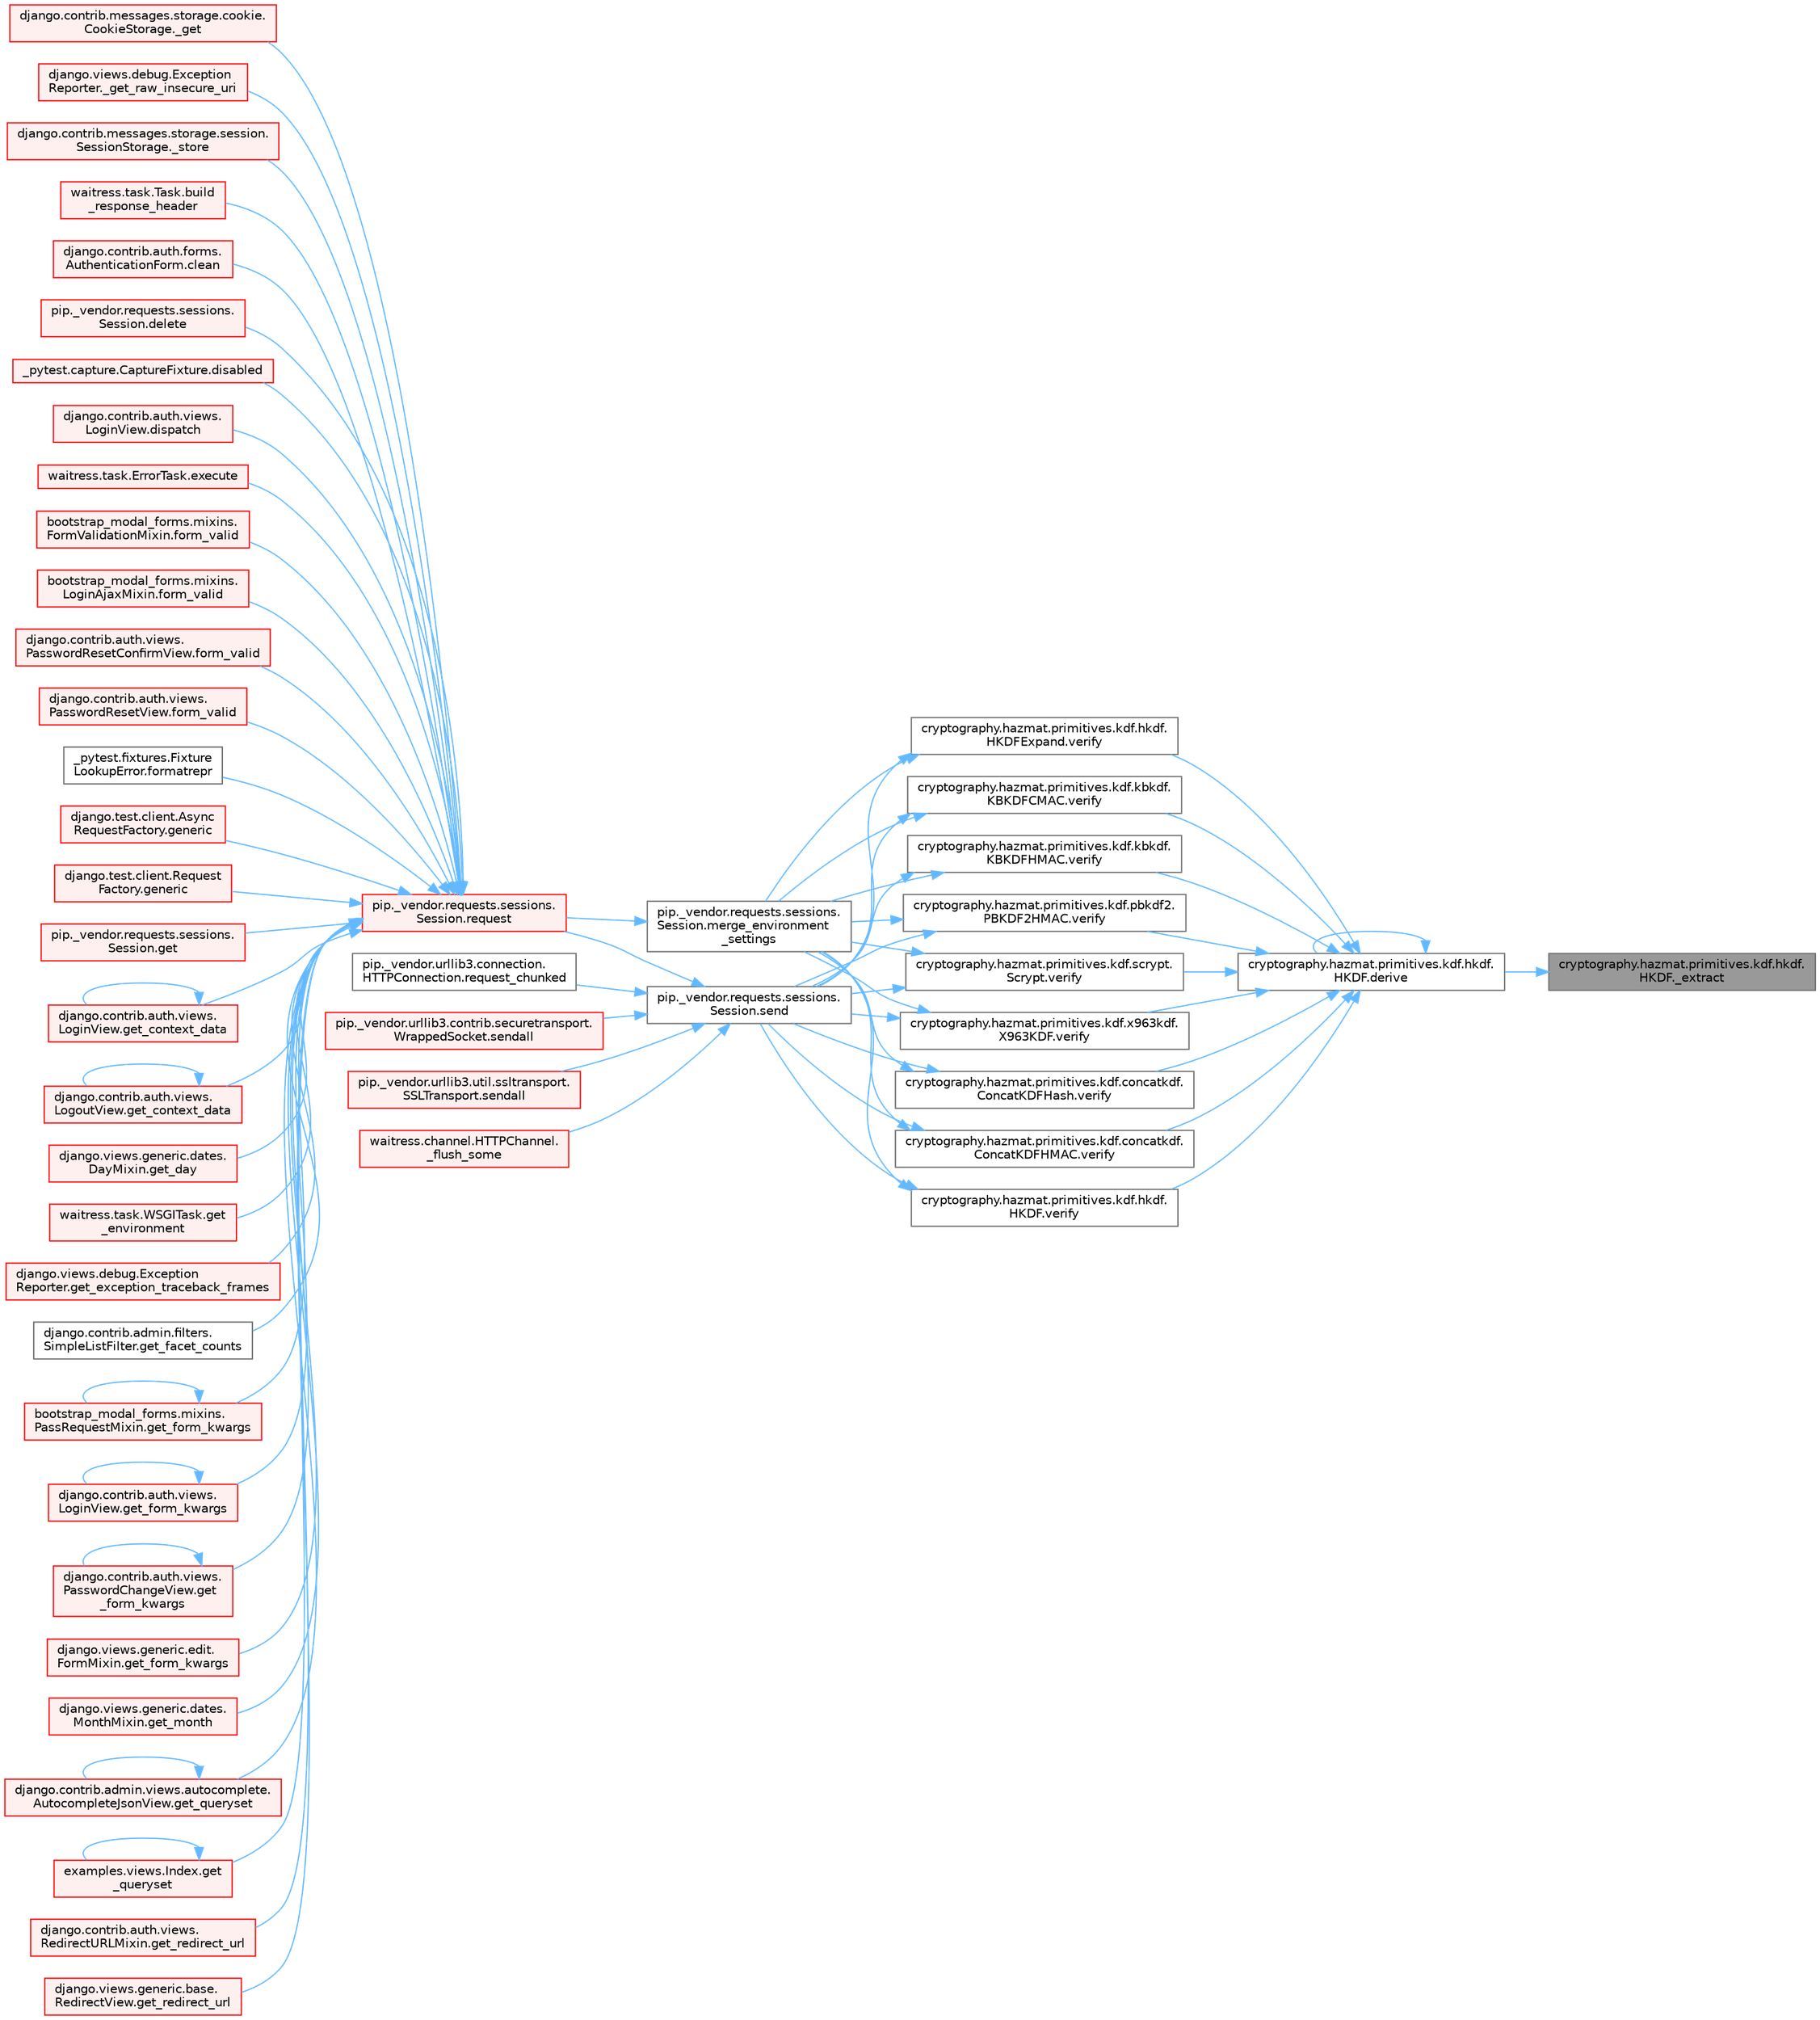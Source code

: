 digraph "cryptography.hazmat.primitives.kdf.hkdf.HKDF._extract"
{
 // LATEX_PDF_SIZE
  bgcolor="transparent";
  edge [fontname=Helvetica,fontsize=10,labelfontname=Helvetica,labelfontsize=10];
  node [fontname=Helvetica,fontsize=10,shape=box,height=0.2,width=0.4];
  rankdir="RL";
  Node1 [id="Node000001",label="cryptography.hazmat.primitives.kdf.hkdf.\lHKDF._extract",height=0.2,width=0.4,color="gray40", fillcolor="grey60", style="filled", fontcolor="black",tooltip=" "];
  Node1 -> Node2 [id="edge1_Node000001_Node000002",dir="back",color="steelblue1",style="solid",tooltip=" "];
  Node2 [id="Node000002",label="cryptography.hazmat.primitives.kdf.hkdf.\lHKDF.derive",height=0.2,width=0.4,color="grey40", fillcolor="white", style="filled",URL="$classcryptography_1_1hazmat_1_1primitives_1_1kdf_1_1hkdf_1_1_h_k_d_f.html#a3d2fc2c2156fbd9b6952d8834f0f512a",tooltip=" "];
  Node2 -> Node2 [id="edge2_Node000002_Node000002",dir="back",color="steelblue1",style="solid",tooltip=" "];
  Node2 -> Node3 [id="edge3_Node000002_Node000003",dir="back",color="steelblue1",style="solid",tooltip=" "];
  Node3 [id="Node000003",label="cryptography.hazmat.primitives.kdf.concatkdf.\lConcatKDFHash.verify",height=0.2,width=0.4,color="grey40", fillcolor="white", style="filled",URL="$classcryptography_1_1hazmat_1_1primitives_1_1kdf_1_1concatkdf_1_1_concat_k_d_f_hash.html#a872e664133e0cc33672c6fa5929f0bf8",tooltip=" "];
  Node3 -> Node4 [id="edge4_Node000003_Node000004",dir="back",color="steelblue1",style="solid",tooltip=" "];
  Node4 [id="Node000004",label="pip._vendor.requests.sessions.\lSession.merge_environment\l_settings",height=0.2,width=0.4,color="grey40", fillcolor="white", style="filled",URL="$classpip_1_1__vendor_1_1requests_1_1sessions_1_1_session.html#a1bbc07ae0fd8434a0ae651e3eb482be0",tooltip=" "];
  Node4 -> Node5 [id="edge5_Node000004_Node000005",dir="back",color="steelblue1",style="solid",tooltip=" "];
  Node5 [id="Node000005",label="pip._vendor.requests.sessions.\lSession.request",height=0.2,width=0.4,color="red", fillcolor="#FFF0F0", style="filled",URL="$classpip_1_1__vendor_1_1requests_1_1sessions_1_1_session.html#a3dddfa16e93faa1a1a553936d913482b",tooltip=" "];
  Node5 -> Node6 [id="edge6_Node000005_Node000006",dir="back",color="steelblue1",style="solid",tooltip=" "];
  Node6 [id="Node000006",label="django.contrib.messages.storage.cookie.\lCookieStorage._get",height=0.2,width=0.4,color="red", fillcolor="#FFF0F0", style="filled",URL="$classdjango_1_1contrib_1_1messages_1_1storage_1_1cookie_1_1_cookie_storage.html#a39d084f6072109675c9ef06c047174e8",tooltip=" "];
  Node5 -> Node126 [id="edge7_Node000005_Node000126",dir="back",color="steelblue1",style="solid",tooltip=" "];
  Node126 [id="Node000126",label="django.views.debug.Exception\lReporter._get_raw_insecure_uri",height=0.2,width=0.4,color="red", fillcolor="#FFF0F0", style="filled",URL="$classdjango_1_1views_1_1debug_1_1_exception_reporter.html#a7a7120cc6b92c3e1a0b855e351c30f42",tooltip=" "];
  Node5 -> Node130 [id="edge8_Node000005_Node000130",dir="back",color="steelblue1",style="solid",tooltip=" "];
  Node130 [id="Node000130",label="django.contrib.messages.storage.session.\lSessionStorage._store",height=0.2,width=0.4,color="red", fillcolor="#FFF0F0", style="filled",URL="$classdjango_1_1contrib_1_1messages_1_1storage_1_1session_1_1_session_storage.html#a371ed03facbc7ae28602ede4c99950d0",tooltip=" "];
  Node5 -> Node2449 [id="edge9_Node000005_Node002449",dir="back",color="steelblue1",style="solid",tooltip=" "];
  Node2449 [id="Node002449",label="waitress.task.Task.build\l_response_header",height=0.2,width=0.4,color="red", fillcolor="#FFF0F0", style="filled",URL="$classwaitress_1_1task_1_1_task.html#a4f20433be6bea4c797bfeb62408b997e",tooltip=" "];
  Node5 -> Node3062 [id="edge10_Node000005_Node003062",dir="back",color="steelblue1",style="solid",tooltip=" "];
  Node3062 [id="Node003062",label="django.contrib.auth.forms.\lAuthenticationForm.clean",height=0.2,width=0.4,color="red", fillcolor="#FFF0F0", style="filled",URL="$classdjango_1_1contrib_1_1auth_1_1forms_1_1_authentication_form.html#a92d28be6696caa8d1b7068eefe81793a",tooltip=" "];
  Node5 -> Node3063 [id="edge11_Node000005_Node003063",dir="back",color="steelblue1",style="solid",tooltip=" "];
  Node3063 [id="Node003063",label="pip._vendor.requests.sessions.\lSession.delete",height=0.2,width=0.4,color="red", fillcolor="#FFF0F0", style="filled",URL="$classpip_1_1__vendor_1_1requests_1_1sessions_1_1_session.html#abb6cd6b39dde48648dc875227e2e258e",tooltip=" "];
  Node5 -> Node3064 [id="edge12_Node000005_Node003064",dir="back",color="steelblue1",style="solid",tooltip=" "];
  Node3064 [id="Node003064",label="_pytest.capture.CaptureFixture.disabled",height=0.2,width=0.4,color="red", fillcolor="#FFF0F0", style="filled",URL="$class__pytest_1_1capture_1_1_capture_fixture.html#a3dda4f7495bd8fb93f4bd7dad2855d7f",tooltip=" "];
  Node5 -> Node2215 [id="edge13_Node000005_Node002215",dir="back",color="steelblue1",style="solid",tooltip=" "];
  Node2215 [id="Node002215",label="django.contrib.auth.views.\lLoginView.dispatch",height=0.2,width=0.4,color="red", fillcolor="#FFF0F0", style="filled",URL="$classdjango_1_1contrib_1_1auth_1_1views_1_1_login_view.html#a69a0b11a6598453586c755b32dfc02c3",tooltip=" "];
  Node5 -> Node3069 [id="edge14_Node000005_Node003069",dir="back",color="steelblue1",style="solid",tooltip=" "];
  Node3069 [id="Node003069",label="waitress.task.ErrorTask.execute",height=0.2,width=0.4,color="red", fillcolor="#FFF0F0", style="filled",URL="$classwaitress_1_1task_1_1_error_task.html#ad5c6d14c13ba3d33e82b1b138e634bb0",tooltip=" "];
  Node5 -> Node3070 [id="edge15_Node000005_Node003070",dir="back",color="steelblue1",style="solid",tooltip=" "];
  Node3070 [id="Node003070",label="bootstrap_modal_forms.mixins.\lFormValidationMixin.form_valid",height=0.2,width=0.4,color="red", fillcolor="#FFF0F0", style="filled",URL="$classbootstrap__modal__forms_1_1mixins_1_1_form_validation_mixin.html#a415bfd631a922d1368281b015e04ba4c",tooltip=" "];
  Node5 -> Node3071 [id="edge16_Node000005_Node003071",dir="back",color="steelblue1",style="solid",tooltip=" "];
  Node3071 [id="Node003071",label="bootstrap_modal_forms.mixins.\lLoginAjaxMixin.form_valid",height=0.2,width=0.4,color="red", fillcolor="#FFF0F0", style="filled",URL="$classbootstrap__modal__forms_1_1mixins_1_1_login_ajax_mixin.html#a1cba170b69b7fd25ca43d399c808725e",tooltip=" "];
  Node5 -> Node3072 [id="edge17_Node000005_Node003072",dir="back",color="steelblue1",style="solid",tooltip=" "];
  Node3072 [id="Node003072",label="django.contrib.auth.views.\lPasswordResetConfirmView.form_valid",height=0.2,width=0.4,color="red", fillcolor="#FFF0F0", style="filled",URL="$classdjango_1_1contrib_1_1auth_1_1views_1_1_password_reset_confirm_view.html#a6da228b477be1871236a83c005301b3c",tooltip=" "];
  Node5 -> Node3073 [id="edge18_Node000005_Node003073",dir="back",color="steelblue1",style="solid",tooltip=" "];
  Node3073 [id="Node003073",label="django.contrib.auth.views.\lPasswordResetView.form_valid",height=0.2,width=0.4,color="red", fillcolor="#FFF0F0", style="filled",URL="$classdjango_1_1contrib_1_1auth_1_1views_1_1_password_reset_view.html#a1beeb7e6b51b528c0c10b3a74c0d51e3",tooltip=" "];
  Node5 -> Node3074 [id="edge19_Node000005_Node003074",dir="back",color="steelblue1",style="solid",tooltip=" "];
  Node3074 [id="Node003074",label="_pytest.fixtures.Fixture\lLookupError.formatrepr",height=0.2,width=0.4,color="grey40", fillcolor="white", style="filled",URL="$class__pytest_1_1fixtures_1_1_fixture_lookup_error.html#a22b5af6283420cffbeff550a445d243a",tooltip=" "];
  Node5 -> Node3075 [id="edge20_Node000005_Node003075",dir="back",color="steelblue1",style="solid",tooltip=" "];
  Node3075 [id="Node003075",label="django.test.client.Async\lRequestFactory.generic",height=0.2,width=0.4,color="red", fillcolor="#FFF0F0", style="filled",URL="$classdjango_1_1test_1_1client_1_1_async_request_factory.html#a470d6888694e77c09bd7d8bf6d588233",tooltip=" "];
  Node5 -> Node3088 [id="edge21_Node000005_Node003088",dir="back",color="steelblue1",style="solid",tooltip=" "];
  Node3088 [id="Node003088",label="django.test.client.Request\lFactory.generic",height=0.2,width=0.4,color="red", fillcolor="#FFF0F0", style="filled",URL="$classdjango_1_1test_1_1client_1_1_request_factory.html#a24740fe264de91d8c4c1205c9172206d",tooltip=" "];
  Node5 -> Node3089 [id="edge22_Node000005_Node003089",dir="back",color="steelblue1",style="solid",tooltip=" "];
  Node3089 [id="Node003089",label="pip._vendor.requests.sessions.\lSession.get",height=0.2,width=0.4,color="red", fillcolor="#FFF0F0", style="filled",URL="$classpip_1_1__vendor_1_1requests_1_1sessions_1_1_session.html#ad86dcc9de47cd87bf70ecf0f2c537e53",tooltip=" "];
  Node5 -> Node3090 [id="edge23_Node000005_Node003090",dir="back",color="steelblue1",style="solid",tooltip=" "];
  Node3090 [id="Node003090",label="django.contrib.auth.views.\lLoginView.get_context_data",height=0.2,width=0.4,color="red", fillcolor="#FFF0F0", style="filled",URL="$classdjango_1_1contrib_1_1auth_1_1views_1_1_login_view.html#a5acd74035066c40850101f1d9643e328",tooltip=" "];
  Node3090 -> Node3090 [id="edge24_Node003090_Node003090",dir="back",color="steelblue1",style="solid",tooltip=" "];
  Node5 -> Node3091 [id="edge25_Node000005_Node003091",dir="back",color="steelblue1",style="solid",tooltip=" "];
  Node3091 [id="Node003091",label="django.contrib.auth.views.\lLogoutView.get_context_data",height=0.2,width=0.4,color="red", fillcolor="#FFF0F0", style="filled",URL="$classdjango_1_1contrib_1_1auth_1_1views_1_1_logout_view.html#afab0ac15cb452acb486a3f7b9747e43b",tooltip=" "];
  Node3091 -> Node3091 [id="edge26_Node003091_Node003091",dir="back",color="steelblue1",style="solid",tooltip=" "];
  Node5 -> Node3092 [id="edge27_Node000005_Node003092",dir="back",color="steelblue1",style="solid",tooltip=" "];
  Node3092 [id="Node003092",label="django.views.generic.dates.\lDayMixin.get_day",height=0.2,width=0.4,color="red", fillcolor="#FFF0F0", style="filled",URL="$classdjango_1_1views_1_1generic_1_1dates_1_1_day_mixin.html#a410db285b705518118df478a63fc572a",tooltip=" "];
  Node5 -> Node3093 [id="edge28_Node000005_Node003093",dir="back",color="steelblue1",style="solid",tooltip=" "];
  Node3093 [id="Node003093",label="waitress.task.WSGITask.get\l_environment",height=0.2,width=0.4,color="red", fillcolor="#FFF0F0", style="filled",URL="$classwaitress_1_1task_1_1_w_s_g_i_task.html#a9a1b4b87c8f7bee8209018ee7c743c26",tooltip=" "];
  Node5 -> Node2607 [id="edge29_Node000005_Node002607",dir="back",color="steelblue1",style="solid",tooltip=" "];
  Node2607 [id="Node002607",label="django.views.debug.Exception\lReporter.get_exception_traceback_frames",height=0.2,width=0.4,color="red", fillcolor="#FFF0F0", style="filled",URL="$classdjango_1_1views_1_1debug_1_1_exception_reporter.html#a326b08b3941038a5504f8e0a846bae68",tooltip=" "];
  Node5 -> Node3095 [id="edge30_Node000005_Node003095",dir="back",color="steelblue1",style="solid",tooltip=" "];
  Node3095 [id="Node003095",label="django.contrib.admin.filters.\lSimpleListFilter.get_facet_counts",height=0.2,width=0.4,color="grey40", fillcolor="white", style="filled",URL="$classdjango_1_1contrib_1_1admin_1_1filters_1_1_simple_list_filter.html#a97fd984f5668670f0887f81c30f9fda7",tooltip=" "];
  Node5 -> Node3096 [id="edge31_Node000005_Node003096",dir="back",color="steelblue1",style="solid",tooltip=" "];
  Node3096 [id="Node003096",label="bootstrap_modal_forms.mixins.\lPassRequestMixin.get_form_kwargs",height=0.2,width=0.4,color="red", fillcolor="#FFF0F0", style="filled",URL="$classbootstrap__modal__forms_1_1mixins_1_1_pass_request_mixin.html#ad4ae849823f332bb1016a8508cb34ee3",tooltip=" "];
  Node3096 -> Node3096 [id="edge32_Node003096_Node003096",dir="back",color="steelblue1",style="solid",tooltip=" "];
  Node5 -> Node3097 [id="edge33_Node000005_Node003097",dir="back",color="steelblue1",style="solid",tooltip=" "];
  Node3097 [id="Node003097",label="django.contrib.auth.views.\lLoginView.get_form_kwargs",height=0.2,width=0.4,color="red", fillcolor="#FFF0F0", style="filled",URL="$classdjango_1_1contrib_1_1auth_1_1views_1_1_login_view.html#a2eba98b8c16c8a98348679ea2c921d25",tooltip=" "];
  Node3097 -> Node3097 [id="edge34_Node003097_Node003097",dir="back",color="steelblue1",style="solid",tooltip=" "];
  Node5 -> Node3098 [id="edge35_Node000005_Node003098",dir="back",color="steelblue1",style="solid",tooltip=" "];
  Node3098 [id="Node003098",label="django.contrib.auth.views.\lPasswordChangeView.get\l_form_kwargs",height=0.2,width=0.4,color="red", fillcolor="#FFF0F0", style="filled",URL="$classdjango_1_1contrib_1_1auth_1_1views_1_1_password_change_view.html#a553cf3e37e5a2c05db774e580cbcc038",tooltip=" "];
  Node3098 -> Node3098 [id="edge36_Node003098_Node003098",dir="back",color="steelblue1",style="solid",tooltip=" "];
  Node5 -> Node1854 [id="edge37_Node000005_Node001854",dir="back",color="steelblue1",style="solid",tooltip=" "];
  Node1854 [id="Node001854",label="django.views.generic.edit.\lFormMixin.get_form_kwargs",height=0.2,width=0.4,color="red", fillcolor="#FFF0F0", style="filled",URL="$classdjango_1_1views_1_1generic_1_1edit_1_1_form_mixin.html#a7e8c141b6c4efa8727e7f06322969249",tooltip=" "];
  Node5 -> Node3099 [id="edge38_Node000005_Node003099",dir="back",color="steelblue1",style="solid",tooltip=" "];
  Node3099 [id="Node003099",label="django.views.generic.dates.\lMonthMixin.get_month",height=0.2,width=0.4,color="red", fillcolor="#FFF0F0", style="filled",URL="$classdjango_1_1views_1_1generic_1_1dates_1_1_month_mixin.html#add54a3d80358c6e643ac264d97d4f2a7",tooltip=" "];
  Node5 -> Node3100 [id="edge39_Node000005_Node003100",dir="back",color="steelblue1",style="solid",tooltip=" "];
  Node3100 [id="Node003100",label="django.contrib.admin.views.autocomplete.\lAutocompleteJsonView.get_queryset",height=0.2,width=0.4,color="red", fillcolor="#FFF0F0", style="filled",URL="$classdjango_1_1contrib_1_1admin_1_1views_1_1autocomplete_1_1_autocomplete_json_view.html#a6eb5abbd3b2e8b252a4ce9ca2680f3d3",tooltip=" "];
  Node3100 -> Node3100 [id="edge40_Node003100_Node003100",dir="back",color="steelblue1",style="solid",tooltip=" "];
  Node5 -> Node3101 [id="edge41_Node000005_Node003101",dir="back",color="steelblue1",style="solid",tooltip=" "];
  Node3101 [id="Node003101",label="examples.views.Index.get\l_queryset",height=0.2,width=0.4,color="red", fillcolor="#FFF0F0", style="filled",URL="$classexamples_1_1views_1_1_index.html#a288026bb9059b37dca786922296dfcd3",tooltip=" "];
  Node3101 -> Node3101 [id="edge42_Node003101_Node003101",dir="back",color="steelblue1",style="solid",tooltip=" "];
  Node5 -> Node3102 [id="edge43_Node000005_Node003102",dir="back",color="steelblue1",style="solid",tooltip=" "];
  Node3102 [id="Node003102",label="django.contrib.auth.views.\lRedirectURLMixin.get_redirect_url",height=0.2,width=0.4,color="red", fillcolor="#FFF0F0", style="filled",URL="$classdjango_1_1contrib_1_1auth_1_1views_1_1_redirect_u_r_l_mixin.html#a5598a164f9f21e7329630fad5e5c4c77",tooltip=" "];
  Node5 -> Node2212 [id="edge44_Node000005_Node002212",dir="back",color="steelblue1",style="solid",tooltip=" "];
  Node2212 [id="Node002212",label="django.views.generic.base.\lRedirectView.get_redirect_url",height=0.2,width=0.4,color="red", fillcolor="#FFF0F0", style="filled",URL="$classdjango_1_1views_1_1generic_1_1base_1_1_redirect_view.html#a04d6cdb2db124920ca88c0c2bed8b1af",tooltip=" "];
  Node3 -> Node1767 [id="edge45_Node000003_Node001767",dir="back",color="steelblue1",style="solid",tooltip=" "];
  Node1767 [id="Node001767",label="pip._vendor.requests.sessions.\lSession.send",height=0.2,width=0.4,color="grey40", fillcolor="white", style="filled",URL="$classpip_1_1__vendor_1_1requests_1_1sessions_1_1_session.html#ac53877008b8d3c6901be36033885124c",tooltip=" "];
  Node1767 -> Node93 [id="edge46_Node001767_Node000093",dir="back",color="steelblue1",style="solid",tooltip=" "];
  Node93 [id="Node000093",label="waitress.channel.HTTPChannel.\l_flush_some",height=0.2,width=0.4,color="red", fillcolor="#FFF0F0", style="filled",URL="$classwaitress_1_1channel_1_1_h_t_t_p_channel.html#af4abc69cb0ebdecacfe3e79bda37a43f",tooltip=" "];
  Node1767 -> Node5 [id="edge47_Node001767_Node000005",dir="back",color="steelblue1",style="solid",tooltip=" "];
  Node1767 -> Node100 [id="edge48_Node001767_Node000100",dir="back",color="steelblue1",style="solid",tooltip=" "];
  Node100 [id="Node000100",label="pip._vendor.urllib3.connection.\lHTTPConnection.request_chunked",height=0.2,width=0.4,color="grey40", fillcolor="white", style="filled",URL="$classpip_1_1__vendor_1_1urllib3_1_1connection_1_1_h_t_t_p_connection.html#a9af6f422554c315fcde06d65e97becfc",tooltip=" "];
  Node1767 -> Node101 [id="edge49_Node001767_Node000101",dir="back",color="steelblue1",style="solid",tooltip=" "];
  Node101 [id="Node000101",label="pip._vendor.urllib3.contrib.securetransport.\lWrappedSocket.sendall",height=0.2,width=0.4,color="red", fillcolor="#FFF0F0", style="filled",URL="$classpip_1_1__vendor_1_1urllib3_1_1contrib_1_1securetransport_1_1_wrapped_socket.html#a67b9b212d8bdb9f37e14c33d3c28ce8e",tooltip=" "];
  Node1767 -> Node102 [id="edge50_Node001767_Node000102",dir="back",color="steelblue1",style="solid",tooltip=" "];
  Node102 [id="Node000102",label="pip._vendor.urllib3.util.ssltransport.\lSSLTransport.sendall",height=0.2,width=0.4,color="red", fillcolor="#FFF0F0", style="filled",URL="$classpip_1_1__vendor_1_1urllib3_1_1util_1_1ssltransport_1_1_s_s_l_transport.html#a6127132ecea729b7d77e99c6c6eac732",tooltip=" "];
  Node2 -> Node3170 [id="edge51_Node000002_Node003170",dir="back",color="steelblue1",style="solid",tooltip=" "];
  Node3170 [id="Node003170",label="cryptography.hazmat.primitives.kdf.concatkdf.\lConcatKDFHMAC.verify",height=0.2,width=0.4,color="grey40", fillcolor="white", style="filled",URL="$classcryptography_1_1hazmat_1_1primitives_1_1kdf_1_1concatkdf_1_1_concat_k_d_f_h_m_a_c.html#aa6a81903e1b96874301933bc996c78bd",tooltip=" "];
  Node3170 -> Node4 [id="edge52_Node003170_Node000004",dir="back",color="steelblue1",style="solid",tooltip=" "];
  Node3170 -> Node1767 [id="edge53_Node003170_Node001767",dir="back",color="steelblue1",style="solid",tooltip=" "];
  Node2 -> Node3171 [id="edge54_Node000002_Node003171",dir="back",color="steelblue1",style="solid",tooltip=" "];
  Node3171 [id="Node003171",label="cryptography.hazmat.primitives.kdf.hkdf.\lHKDF.verify",height=0.2,width=0.4,color="grey40", fillcolor="white", style="filled",URL="$classcryptography_1_1hazmat_1_1primitives_1_1kdf_1_1hkdf_1_1_h_k_d_f.html#a7ac8bf663d79e3c30b68d44331902304",tooltip=" "];
  Node3171 -> Node4 [id="edge55_Node003171_Node000004",dir="back",color="steelblue1",style="solid",tooltip=" "];
  Node3171 -> Node1767 [id="edge56_Node003171_Node001767",dir="back",color="steelblue1",style="solid",tooltip=" "];
  Node2 -> Node3172 [id="edge57_Node000002_Node003172",dir="back",color="steelblue1",style="solid",tooltip=" "];
  Node3172 [id="Node003172",label="cryptography.hazmat.primitives.kdf.hkdf.\lHKDFExpand.verify",height=0.2,width=0.4,color="grey40", fillcolor="white", style="filled",URL="$classcryptography_1_1hazmat_1_1primitives_1_1kdf_1_1hkdf_1_1_h_k_d_f_expand.html#a74f916e6649372a432769965a7e01fea",tooltip=" "];
  Node3172 -> Node4 [id="edge58_Node003172_Node000004",dir="back",color="steelblue1",style="solid",tooltip=" "];
  Node3172 -> Node1767 [id="edge59_Node003172_Node001767",dir="back",color="steelblue1",style="solid",tooltip=" "];
  Node2 -> Node3173 [id="edge60_Node000002_Node003173",dir="back",color="steelblue1",style="solid",tooltip=" "];
  Node3173 [id="Node003173",label="cryptography.hazmat.primitives.kdf.kbkdf.\lKBKDFCMAC.verify",height=0.2,width=0.4,color="grey40", fillcolor="white", style="filled",URL="$classcryptography_1_1hazmat_1_1primitives_1_1kdf_1_1kbkdf_1_1_k_b_k_d_f_c_m_a_c.html#ab97e9dff30b4fe2752f1457c582fb0e3",tooltip=" "];
  Node3173 -> Node4 [id="edge61_Node003173_Node000004",dir="back",color="steelblue1",style="solid",tooltip=" "];
  Node3173 -> Node1767 [id="edge62_Node003173_Node001767",dir="back",color="steelblue1",style="solid",tooltip=" "];
  Node2 -> Node3174 [id="edge63_Node000002_Node003174",dir="back",color="steelblue1",style="solid",tooltip=" "];
  Node3174 [id="Node003174",label="cryptography.hazmat.primitives.kdf.kbkdf.\lKBKDFHMAC.verify",height=0.2,width=0.4,color="grey40", fillcolor="white", style="filled",URL="$classcryptography_1_1hazmat_1_1primitives_1_1kdf_1_1kbkdf_1_1_k_b_k_d_f_h_m_a_c.html#a34c59907c93650471d5ef56197cc0522",tooltip=" "];
  Node3174 -> Node4 [id="edge64_Node003174_Node000004",dir="back",color="steelblue1",style="solid",tooltip=" "];
  Node3174 -> Node1767 [id="edge65_Node003174_Node001767",dir="back",color="steelblue1",style="solid",tooltip=" "];
  Node2 -> Node3175 [id="edge66_Node000002_Node003175",dir="back",color="steelblue1",style="solid",tooltip=" "];
  Node3175 [id="Node003175",label="cryptography.hazmat.primitives.kdf.pbkdf2.\lPBKDF2HMAC.verify",height=0.2,width=0.4,color="grey40", fillcolor="white", style="filled",URL="$classcryptography_1_1hazmat_1_1primitives_1_1kdf_1_1pbkdf2_1_1_p_b_k_d_f2_h_m_a_c.html#a26ff66523aee7cc3fca19575bd6e7d8d",tooltip=" "];
  Node3175 -> Node4 [id="edge67_Node003175_Node000004",dir="back",color="steelblue1",style="solid",tooltip=" "];
  Node3175 -> Node1767 [id="edge68_Node003175_Node001767",dir="back",color="steelblue1",style="solid",tooltip=" "];
  Node2 -> Node3176 [id="edge69_Node000002_Node003176",dir="back",color="steelblue1",style="solid",tooltip=" "];
  Node3176 [id="Node003176",label="cryptography.hazmat.primitives.kdf.scrypt.\lScrypt.verify",height=0.2,width=0.4,color="grey40", fillcolor="white", style="filled",URL="$classcryptography_1_1hazmat_1_1primitives_1_1kdf_1_1scrypt_1_1_scrypt.html#ae148c4ac37fb38bf45f8c62fde18a9f7",tooltip=" "];
  Node3176 -> Node4 [id="edge70_Node003176_Node000004",dir="back",color="steelblue1",style="solid",tooltip=" "];
  Node3176 -> Node1767 [id="edge71_Node003176_Node001767",dir="back",color="steelblue1",style="solid",tooltip=" "];
  Node2 -> Node3177 [id="edge72_Node000002_Node003177",dir="back",color="steelblue1",style="solid",tooltip=" "];
  Node3177 [id="Node003177",label="cryptography.hazmat.primitives.kdf.x963kdf.\lX963KDF.verify",height=0.2,width=0.4,color="grey40", fillcolor="white", style="filled",URL="$classcryptography_1_1hazmat_1_1primitives_1_1kdf_1_1x963kdf_1_1_x963_k_d_f.html#a8b414f7fece75f6a933b19e9240d695d",tooltip=" "];
  Node3177 -> Node4 [id="edge73_Node003177_Node000004",dir="back",color="steelblue1",style="solid",tooltip=" "];
  Node3177 -> Node1767 [id="edge74_Node003177_Node001767",dir="back",color="steelblue1",style="solid",tooltip=" "];
}
